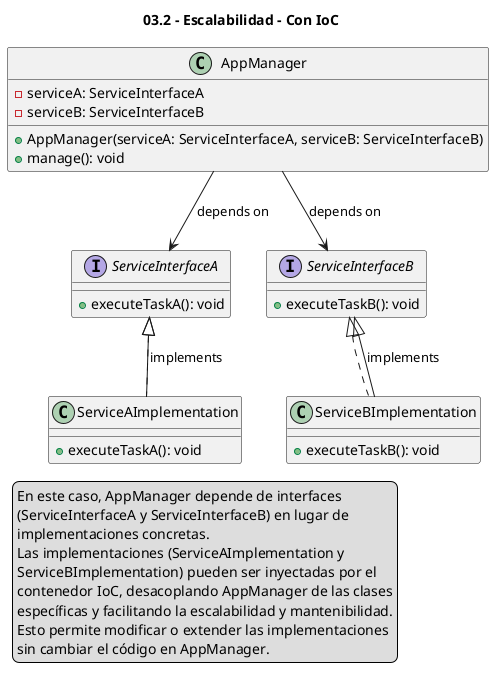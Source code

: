 @startuml

title 03.2 - Escalabilidad - Con IoC

legend left
En este caso, AppManager depende de interfaces
(ServiceInterfaceA y ServiceInterfaceB) en lugar de
implementaciones concretas.
Las implementaciones (ServiceAImplementation y
ServiceBImplementation) pueden ser inyectadas por el
contenedor IoC, desacoplando AppManager de las clases
específicas y facilitando la escalabilidad y mantenibilidad.
Esto permite modificar o extender las implementaciones
sin cambiar el código en AppManager.
end legend

class AppManager {
    - serviceA: ServiceInterfaceA
    - serviceB: ServiceInterfaceB
    + AppManager(serviceA: ServiceInterfaceA, serviceB: ServiceInterfaceB)
    + manage(): void
}

interface ServiceInterfaceA {
    + executeTaskA(): void
}

interface ServiceInterfaceB {
    + executeTaskB(): void
}

class ServiceAImplementation implements ServiceInterfaceA {
    + executeTaskA(): void
}

class ServiceBImplementation implements ServiceInterfaceB {
    + executeTaskB(): void
}

AppManager --> ServiceInterfaceA : depends on
AppManager --> ServiceInterfaceB : depends on
ServiceAImplementation --|> ServiceInterfaceA : implements
ServiceBImplementation --|> ServiceInterfaceB : implements

@enduml

En este caso, AppManager depende de interfaces (ServiceInterfaceA y ServiceInterfaceB) en lugar de implementaciones concretas.
Las implementaciones (ServiceAImplementation y ServiceBImplementation) pueden ser inyectadas por el contenedor IoC, desacoplando AppManager de las clases específicas y facilitando la escalabilidad y mantenibilidad. Esto permite modificar o extender las implementaciones sin cambiar el código en AppManager.